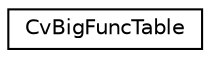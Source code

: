 digraph "Graphical Class Hierarchy"
{
 // LATEX_PDF_SIZE
  edge [fontname="Helvetica",fontsize="10",labelfontname="Helvetica",labelfontsize="10"];
  node [fontname="Helvetica",fontsize="10",shape=record];
  rankdir="LR";
  Node0 [label="CvBigFuncTable",height=0.2,width=0.4,color="black", fillcolor="white", style="filled",URL="$struct_cv_big_func_table.html",tooltip=" "];
}
